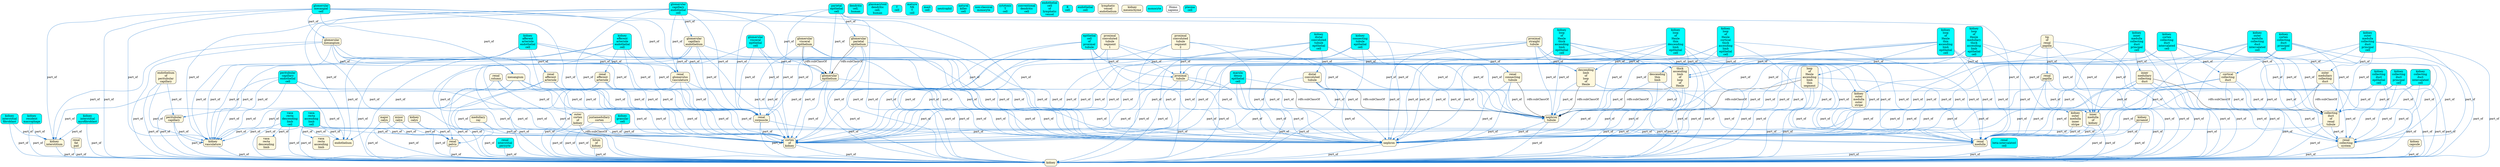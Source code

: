 digraph {
  http___purl_obolibrary_org_obo_CL_0002306 [label="epithelial\ncell\nof\nproximal\ntubule",shape=box,font=helvetica,fillcolor=cyan,style="filled,rounded"]
  http___purl_obolibrary_org_obo_UBERON_0012441 [label="endothelium\nof\nperitubular\ncapillary",shape=box,font=helvetica,fillcolor=cornsilk,style="filled,rounded"]
  http___purl_obolibrary_org_obo_CL_0000648 [label="kidney\ngranular\ncell",shape=box,font=helvetica,fillcolor=cyan,style="filled,rounded"]
  http___purl_obolibrary_org_obo_UBERON_0014464 [label="renal\nfat\npad",shape=box,font=helvetica,fillcolor=cornsilk,style="filled,rounded"]
  http___purl_obolibrary_org_obo_CL_1000698 [label="kidney\nresident\nmacrophage",shape=box,font=helvetica,fillcolor=cyan,style="filled,rounded"]
  http___purl_obolibrary_org_obo_UBERON_0005750 [label="glomerular\nparietal\nepithelium",shape=box,font=helvetica,fillcolor=cornsilk,style="filled,rounded"]
  http___purl_obolibrary_org_obo_CL_1000850 [label="macula\ndensa\nepithelial\ncell",shape=box,font=helvetica,fillcolor=cyan,style="filled,rounded"]
  http___purl_obolibrary_org_obo_CL_1000454 [label="kidney\ncollecting\nduct\nepithelial\ncell",shape=box,font=helvetica,fillcolor=cyan,style="filled,rounded"]
  http___purl_obolibrary_org_obo_CL_1000452 [label="parietal\nepithelial\ncell",shape=box,font=helvetica,fillcolor=cyan,style="filled,rounded"]
  http___purl_obolibrary_org_obo_CL_0001056 [label="dendritic\ncell,\nhuman",shape=box,font=helvetica,fillcolor=cyan,style="filled,rounded"]
  http___purl_obolibrary_org_obo_CL_0001058 [label="plasmacytoid\ndendritic\ncell,\nhuman",shape=box,font=helvetica,fillcolor=cyan,style="filled,rounded"]
  http___purl_obolibrary_org_obo_CL_1000692 [label="kidney\ninterstitial\nfibroblast",shape=box,font=helvetica,fillcolor=cyan,style="filled,rounded"]
  http___purl_obolibrary_org_obo_CL_1000691 [label="kidney\ninterstitial\nmyofibroblast",shape=box,font=helvetica,fillcolor=cyan,style="filled,rounded"]
  http___purl_obolibrary_org_obo_CL_0000084 [label="T\ncell",shape=box,font=helvetica,fillcolor=cyan,style="filled,rounded"]
  http___purl_obolibrary_org_obo_CL_1000849 [label="kidney\ndistal\nconvoluted\ntubule\nepithelial\ncell",shape=box,font=helvetica,fillcolor=cyan,style="filled,rounded"]
  http___purl_obolibrary_org_obo_CL_0000814 [label="mature\nNK\nT\ncell",shape=box,font=helvetica,fillcolor=cyan,style="filled,rounded"]
  http___purl_obolibrary_org_obo_CL_0000097 [label="mast\ncell",shape=box,font=helvetica,fillcolor=cyan,style="filled,rounded"]
  http___purl_obolibrary_org_obo_CL_1001099 [label="kidney\nefferent\narteriole\nendothelial\ncell",shape=box,font=helvetica,fillcolor=cyan,style="filled,rounded"]
  http___purl_obolibrary_org_obo_CL_0000653 [label="glomerular\nvisceral\nepithelial\ncell",shape=box,font=helvetica,fillcolor=cyan,style="filled,rounded"]
  http___purl_obolibrary_org_obo_CL_1001131 [label="vasa\nrecta\nascending\nlimb\ncell",shape=box,font=helvetica,fillcolor=cyan,style="filled,rounded"]
  http___purl_obolibrary_org_obo_CL_0000775 [label=neutrophil,shape=box,font=helvetica,fillcolor=cyan,style="filled,rounded"]
  http___purl_obolibrary_org_obo_CL_1001096 [label="kidney\nafferent\narteriole\nendothelial\ncell",shape=box,font=helvetica,fillcolor=cyan,style="filled,rounded"]
  http___purl_obolibrary_org_obo_UBERON_0002113 [label=kidney,shape=box,font=helvetica,fillcolor=cornsilk,style="filled,rounded"]
  http___purl_obolibrary_org_obo_UBERON_0004134 [label="proximal\ntubule",shape=box,font=helvetica,fillcolor=cornsilk,style="filled,rounded"]
  http___purl_obolibrary_org_obo_UBERON_0009091 [label="vasa\nrecta\nascending\nlimb",shape=box,font=helvetica,fillcolor=cornsilk,style="filled,rounded"]
  http___purl_obolibrary_org_obo_UBERON_0004639 [label="renal\nafferent\narteriole",shape=box,font=helvetica,fillcolor=cornsilk,style="filled,rounded"]
  http___purl_obolibrary_org_obo_UBERON_0009095 [label="tip\nof\nrenal\npapilla",shape=box,font=helvetica,fillcolor=cornsilk,style="filled,rounded"]
  http___purl_obolibrary_org_obo_CL_0000623 [label="natural\nkiller\ncell",shape=box,font=helvetica,fillcolor=cyan,style="filled,rounded"]
  http___purl_obolibrary_org_obo_CL_1001285 [label="vasa\nrecta\ndescending\nlimb\ncell",shape=box,font=helvetica,fillcolor=cyan,style="filled,rounded"]
  http___purl_obolibrary_org_obo_UBERON_0005215 [label="kidney\ninterstitium",shape=box,font=helvetica,fillcolor=cornsilk,style="filled,rounded"]
  http___purl_obolibrary_org_obo_UBERON_0004640 [label="renal\nefferent\narteriole",shape=box,font=helvetica,fillcolor=cornsilk,style="filled,rounded"]
  http___purl_obolibrary_org_obo_UBERON_0006544 [label="kidney\nvasculature",shape=box,font=helvetica,fillcolor=cornsilk,style="filled,rounded"]
  http___purl_obolibrary_org_obo_UBERON_0002189 [label="outer\ncortex\nof\nkidney",shape=box,font=helvetica,fillcolor=cornsilk,style="filled,rounded"]
  http___purl_obolibrary_org_obo_UBERON_0004190 [label="renal\nglomerulus\nvasculature",shape=box,font=helvetica,fillcolor=cornsilk,style="filled,rounded"]
  http___purl_obolibrary_org_obo_CL_0000875 [label="non-classical\nmonocyte",shape=box,font=helvetica,fillcolor=cyan,style="filled,rounded"]
  http___purl_obolibrary_org_obo_CL_0000910 [label="cytotoxic\nT\ncell",shape=box,font=helvetica,fillcolor=cyan,style="filled,rounded"]
  http___purl_obolibrary_org_obo_CL_1001318 [label="renal\ninterstitial\npericyte",shape=box,font=helvetica,fillcolor=cyan,style="filled,rounded"]
  http___purl_obolibrary_org_obo_CL_1000742 [label="glomerular\nmesangial\ncell",shape=box,font=helvetica,fillcolor=cyan,style="filled,rounded"]
  http___purl_obolibrary_org_obo_UBERON_0004196 [label="proximal\nconvoluted\ntubule\nsegment\n1",shape=box,font=helvetica,fillcolor=cornsilk,style="filled,rounded"]
  http___purl_obolibrary_org_obo_CL_1001432 [label="kidney\ncollecting\nduct\nintercalated\ncell",shape=box,font=helvetica,fillcolor=cyan,style="filled,rounded"]
  http___purl_obolibrary_org_obo_CL_0000990 [label="conventional\ndendritic\ncell",shape=box,font=helvetica,fillcolor=cyan,style="filled,rounded"]
  http___purl_obolibrary_org_obo_UBERON_0004197 [label="proximal\nconvoluted\ntubule\nsegment\n2",shape=box,font=helvetica,fillcolor=cornsilk,style="filled,rounded"]
  http___purl_obolibrary_org_obo_CL_1001431 [label="kidney\ncollecting\nduct\nprincipal\ncell",shape=box,font=helvetica,fillcolor=cyan,style="filled,rounded"]
  http___purl_obolibrary_org_obo_CL_1001033 [label="peritubular\ncapillary\nendothelial\ncell",shape=box,font=helvetica,fillcolor=cyan,style="filled,rounded"]
  http___purl_obolibrary_org_obo_UBERON_0008716 [label="hilum\nof\nkidney",shape=box,font=helvetica,fillcolor=cornsilk,style="filled,rounded"]
  http___purl_obolibrary_org_obo_UBERON_0004193 [label="loop\nof\nHenle\nascending\nlimb\nthin\nsegment",shape=box,font=helvetica,fillcolor=cornsilk,style="filled,rounded"]
  http___purl_obolibrary_org_obo_CL_0002138 [label="endothelial\ncell\nof\nlymphatic\nvessel",shape=box,font=helvetica,fillcolor=cyan,style="filled,rounded"]
  http___purl_obolibrary_org_obo_CL_0000236 [label="B\ncell",shape=box,font=helvetica,fillcolor=cyan,style="filled,rounded"]
  http___purl_obolibrary_org_obo_CL_0000115 [label="endothelial\ncell",shape=box,font=helvetica,fillcolor=cyan,style="filled,rounded"]
  http___purl_obolibrary_org_obo_UBERON_0009883 [label="medullary\nray",shape=box,font=helvetica,fillcolor=cornsilk,style="filled,rounded"]
  http___purl_obolibrary_org_obo_UBERON_0001228 [label="renal\npapilla",shape=box,font=helvetica,fillcolor=cornsilk,style="filled,rounded"]
  http___purl_obolibrary_org_obo_UBERON_0001227 [label="minor\ncalyx",shape=box,font=helvetica,fillcolor=cornsilk,style="filled,rounded"]
  http___purl_obolibrary_org_obo_UBERON_0001986 [label=endothelium,shape=box,font=helvetica,fillcolor=cornsilk,style="filled,rounded"]
  http___purl_obolibrary_org_obo_UBERON_0002319 [label=mesangium,shape=box,font=helvetica,fillcolor=cornsilk,style="filled,rounded"]
  http___purl_obolibrary_org_obo_UBERON_0001229 [label="renal\ncorpuscle",shape=box,font=helvetica,fillcolor=cornsilk,style="filled,rounded"]
  http___purl_obolibrary_org_obo_CL_1001109 [label="kidney\nloop\nof\nHenle\ncortical\nthick\nascending\nlimb\nepithelial\ncell",shape=box,font=helvetica,fillcolor=cyan,style="filled,rounded"]
  http___purl_obolibrary_org_obo_CL_1001108 [label="kidney\nloop\nof\nHenle\nmedullary\nthick\nascending\nlimb\nepithelial\ncell",shape=box,font=helvetica,fillcolor=cyan,style="filled,rounded"]
  http___purl_obolibrary_org_obo_CL_1001107 [label="kidney\nloop\nof\nHenle\nthin\nascending\nlimb\nepithelial\ncell",shape=box,font=helvetica,fillcolor=cyan,style="filled,rounded"]
  http___purl_obolibrary_org_obo_CL_1001106 [label="kidney\nloop\nof\nHenle\nthick\nascending\nlimb\nepithelial\ncell",shape=box,font=helvetica,fillcolor=cyan,style="filled,rounded"]
  http___purl_obolibrary_org_obo_UBERON_0004100 [label="renal\ncollecting\nsystem",shape=box,font=helvetica,fillcolor=cornsilk,style="filled,rounded"]
  http___purl_obolibrary_org_obo_UBERON_0004188 [label="glomerular\nepithelium",shape=box,font=helvetica,fillcolor=cornsilk,style="filled,rounded"]
  http___purl_obolibrary_org_obo_UBERON_0002042 [label="lymphatic\nvessel\nendothelium",shape=box,font=helvetica,fillcolor=cornsilk,style="filled,rounded"]
  http___purl_obolibrary_org_obo_UBERON_0005272 [label="peritubular\ncapillary",shape=box,font=helvetica,fillcolor=cornsilk,style="filled,rounded"]
  http___purl_obolibrary_org_obo_UBERON_0005271 [label="juxtamedullary\ncortex",shape=box,font=helvetica,fillcolor=cornsilk,style="filled,rounded"]
  http___purl_obolibrary_org_obo_UBERON_0002320 [label="glomerular\nmesangium",shape=box,font=helvetica,fillcolor=cornsilk,style="filled,rounded"]
  http___purl_obolibrary_org_obo_UBERON_0001231 [label="nephron\ntubule",shape=box,font=helvetica,fillcolor=cornsilk,style="filled,rounded"]
  http___purl_obolibrary_org_obo_UBERON_0001232 [label="collecting\nduct\nof\nrenal\ntubule",shape=box,font=helvetica,fillcolor=cornsilk,style="filled,rounded"]
  http___purl_obolibrary_org_obo_UBERON_0003918 [label="kidney\nmesenchyme",shape=box,font=helvetica,fillcolor=cornsilk,style="filled,rounded"]
  http___purl_obolibrary_org_obo_CL_1000768 [label="kidney\nconnecting\ntubule\nepithelial\ncell",shape=box,font=helvetica,fillcolor=cyan,style="filled,rounded"]
  http___purl_obolibrary_org_obo_UBERON_0004294 [label="glomerular\ncapillary\nendothelium",shape=box,font=helvetica,fillcolor=cornsilk,style="filled,rounded"]
  http___purl_obolibrary_org_obo_CL_0000576 [label=monocyte,shape=box,font=helvetica,fillcolor=cyan,style="filled,rounded"]
  http___purl_obolibrary_org_obo_UBERON_0001224 [label="renal\npelvis",shape=box,font=helvetica,fillcolor=cornsilk,style="filled,rounded"]
  http___purl_obolibrary_org_obo_UBERON_0006517 [label="kidney\ncalyx",shape=box,font=helvetica,fillcolor=cornsilk,style="filled,rounded"]
  http___purl_obolibrary_org_obo_UBERON_0001226 [label="major\ncalyx",shape=box,font=helvetica,fillcolor=cornsilk,style="filled,rounded"]
  http___purl_obolibrary_org_obo_UBERON_0001225 [label="cortex\nof\nkidney",shape=box,font=helvetica,fillcolor=cornsilk,style="filled,rounded"]
  http___purl_obolibrary_org_obo_CL_1000718 [label="kidney\ninner\nmedulla\ncollecting\nduct\nprincipal\ncell",shape=box,font=helvetica,fillcolor=cyan,style="filled,rounded"]
  http___purl_obolibrary_org_obo_CL_1000717 [label="kidney\nouter\nmedulla\ncollecting\nduct\nintercalated\ncell",shape=box,font=helvetica,fillcolor=cyan,style="filled,rounded"]
  http___purl_obolibrary_org_obo_CL_1000716 [label="kidney\nouter\nmedulla\ncollecting\nduct\nprincipal\ncell",shape=box,font=helvetica,fillcolor=cyan,style="filled,rounded"]
  http___purl_obolibrary_org_obo_CL_1000715 [label="kidney\ncortex\ncollecting\nduct\nintercalated\ncell",shape=box,font=helvetica,fillcolor=cyan,style="filled,rounded"]
  http___purl_obolibrary_org_obo_CL_1000714 [label="kidney\ncortex\ncollecting\nduct\nprincipal\ncell",shape=box,font=helvetica,fillcolor=cyan,style="filled,rounded"]
  http___purl_obolibrary_org_obo_NCBITaxon_9606 [label="Homo\nsapiens",shape=box,font=helvetica,fillcolor=white,style="filled,rounded"]
  http___purl_obolibrary_org_obo_CL_1001005 [label="glomerular\ncapillary\nendothelial\ncell",shape=box,font=helvetica,fillcolor=cyan,style="filled,rounded"]
  http___purl_obolibrary_org_obo_UBERON_0001292 [label="distal\nconvoluted\ntubule",shape=box,font=helvetica,fillcolor=cornsilk,style="filled,rounded"]
  http___purl_obolibrary_org_obo_CL_0002201 [label="renal\nbeta-intercalated\ncell",shape=box,font=helvetica,fillcolor=cyan,style="filled,rounded"]
  http___purl_obolibrary_org_obo_UBERON_0001294 [label="inner\nmedulla\nof\nkidney",shape=box,font=helvetica,fillcolor=cornsilk,style="filled,rounded"]
  http___purl_obolibrary_org_obo_UBERON_0005097 [label="renal\nconnecting\ntubule",shape=box,font=helvetica,fillcolor=cornsilk,style="filled,rounded"]
  http___purl_obolibrary_org_obo_UBERON_0005096 [label="descending\nthin\nlimb",shape=box,font=helvetica,fillcolor=cornsilk,style="filled,rounded"]
  http___purl_obolibrary_org_obo_UBERON_0001291 [label="thick\nascending\nlimb\nof\nloop\nof\nHenle",shape=box,font=helvetica,fillcolor=cornsilk,style="filled,rounded"]
  http___purl_obolibrary_org_obo_UBERON_0001290 [label="proximal\nstraight\ntubule",shape=box,font=helvetica,fillcolor=cornsilk,style="filled,rounded"]
  http___purl_obolibrary_org_obo_CL_0000786 [label="plasma\ncell",shape=box,font=helvetica,fillcolor=cyan,style="filled,rounded"]
  http___purl_obolibrary_org_obo_UBERON_0004204 [label="outer\nmedullary\ncollecting\nduct",shape=box,font=helvetica,fillcolor=cornsilk,style="filled,rounded"]
  http___purl_obolibrary_org_obo_UBERON_0004205 [label="inner\nmedullary\ncollecting\nduct",shape=box,font=helvetica,fillcolor=cornsilk,style="filled,rounded"]
  http___purl_obolibrary_org_obo_UBERON_0004202 [label="kidney\nouter\nmedulla\nouter\nstripe",shape=box,font=helvetica,fillcolor=cornsilk,style="filled,rounded"]
  http___purl_obolibrary_org_obo_UBERON_0000362 [label="renal\nmedulla",shape=box,font=helvetica,fillcolor=cornsilk,style="filled,rounded"]
  http___purl_obolibrary_org_obo_UBERON_0004203 [label="cortical\ncollecting\nduct",shape=box,font=helvetica,fillcolor=cornsilk,style="filled,rounded"]
  http___purl_obolibrary_org_obo_UBERON_0004200 [label="kidney\npyramid",shape=box,font=helvetica,fillcolor=cornsilk,style="filled,rounded"]
  http___purl_obolibrary_org_obo_UBERON_0004201 [label="kidney\nouter\nmedulla\ninner\nstripe",shape=box,font=helvetica,fillcolor=cornsilk,style="filled,rounded"]
  http___purl_obolibrary_org_obo_UBERON_0001284 [label="renal\ncolumn",shape=box,font=helvetica,fillcolor=cornsilk,style="filled,rounded"]
  http___purl_obolibrary_org_obo_CL_1001111 [label="kidney\nloop\nof\nHenle\nthin\ndescending\nlimb\nepithelial\ncell",shape=box,font=helvetica,fillcolor=cyan,style="filled,rounded"]
  http___purl_obolibrary_org_obo_UBERON_0001289 [label="descending\nlimb\nof\nloop\nof\nHenle",shape=box,font=helvetica,fillcolor=cornsilk,style="filled,rounded"]
  http___purl_obolibrary_org_obo_UBERON_0002015 [label="kidney\ncapsule",shape=box,font=helvetica,fillcolor=cornsilk,style="filled,rounded"]
  http___purl_obolibrary_org_obo_UBERON_0001285 [label=nephron,shape=box,font=helvetica,fillcolor=cornsilk,style="filled,rounded"]
  http___purl_obolibrary_org_obo_UBERON_0009202 [label="vasa\nrecta\ndescending\nlimb",shape=box,font=helvetica,fillcolor=cornsilk,style="filled,rounded"]
  http___purl_obolibrary_org_obo_UBERON_0006852 [label="glomerular\nvisceral\nepithelium",shape=box,font=helvetica,fillcolor=cornsilk,style="filled,rounded"]
  http___purl_obolibrary_org_obo_UBERON_0001291 -> http___purl_obolibrary_org_obo_UBERON_0002113 [label=part_of,color=dodgerblue3]
  http___purl_obolibrary_org_obo_CL_1001096 -> http___purl_obolibrary_org_obo_UBERON_0001285 [label=part_of,color=dodgerblue3]
  http___purl_obolibrary_org_obo_UBERON_0004294 -> http___purl_obolibrary_org_obo_UBERON_0002113 [label=part_of,color=dodgerblue3]
  http___purl_obolibrary_org_obo_UBERON_0004196 -> http___purl_obolibrary_org_obo_UBERON_0002113 [label=part_of,color=dodgerblue3]
  http___purl_obolibrary_org_obo_CL_1001106 -> http___purl_obolibrary_org_obo_UBERON_0001285 [label=part_of,color=dodgerblue3]
  http___purl_obolibrary_org_obo_UBERON_0004204 -> http___purl_obolibrary_org_obo_UBERON_0001285 [label=part_of,color=dodgerblue3]
  http___purl_obolibrary_org_obo_UBERON_0004193 -> http___purl_obolibrary_org_obo_UBERON_0001294 [label=part_of,color=dodgerblue3]
  http___purl_obolibrary_org_obo_CL_1000452 -> http___purl_obolibrary_org_obo_UBERON_0001225 [label=part_of,color=dodgerblue3]
  http___purl_obolibrary_org_obo_CL_1001108 -> http___purl_obolibrary_org_obo_UBERON_0002113 [label=part_of,color=dodgerblue3]
  http___purl_obolibrary_org_obo_UBERON_0006852 -> http___purl_obolibrary_org_obo_UBERON_0004188 [label="rdfs:subClassOf"]
  http___purl_obolibrary_org_obo_CL_1000715 -> http___purl_obolibrary_org_obo_UBERON_0001225 [label=part_of,color=dodgerblue3]
  http___purl_obolibrary_org_obo_UBERON_0004203 -> http___purl_obolibrary_org_obo_UBERON_0004100 [label=part_of,color=dodgerblue3]
  http___purl_obolibrary_org_obo_CL_1001285 -> http___purl_obolibrary_org_obo_UBERON_0001225 [label=part_of,color=dodgerblue3]
  http___purl_obolibrary_org_obo_CL_1000768 -> http___purl_obolibrary_org_obo_UBERON_0002113 [label=part_of,color=dodgerblue3]
  http___purl_obolibrary_org_obo_UBERON_0005096 -> http___purl_obolibrary_org_obo_UBERON_0002113 [label=part_of,color=dodgerblue3]
  http___purl_obolibrary_org_obo_CL_1001108 -> http___purl_obolibrary_org_obo_UBERON_0004202 [label=part_of,color=dodgerblue3]
  http___purl_obolibrary_org_obo_UBERON_0001225 -> http___purl_obolibrary_org_obo_UBERON_0002113 [label=part_of,color=dodgerblue3]
  http___purl_obolibrary_org_obo_UBERON_0004640 -> http___purl_obolibrary_org_obo_UBERON_0001285 [label=part_of,color=dodgerblue3]
  http___purl_obolibrary_org_obo_UBERON_0001229 -> http___purl_obolibrary_org_obo_UBERON_0001225 [label=part_of,color=dodgerblue3]
  http___purl_obolibrary_org_obo_CL_1001109 -> http___purl_obolibrary_org_obo_UBERON_0000362 [label=part_of,color=dodgerblue3]
  http___purl_obolibrary_org_obo_UBERON_0001290 -> http___purl_obolibrary_org_obo_UBERON_0001231 [label=part_of,color=dodgerblue3]
  http___purl_obolibrary_org_obo_CL_1001108 -> http___purl_obolibrary_org_obo_UBERON_0004201 [label=part_of,color=dodgerblue3]
  http___purl_obolibrary_org_obo_CL_1001099 -> http___purl_obolibrary_org_obo_UBERON_0000362 [label=part_of,color=dodgerblue3]
  http___purl_obolibrary_org_obo_UBERON_0004196 -> http___purl_obolibrary_org_obo_UBERON_0001225 [label=part_of,color=dodgerblue3]
  http___purl_obolibrary_org_obo_UBERON_0004190 -> http___purl_obolibrary_org_obo_UBERON_0001285 [label=part_of,color=dodgerblue3]
  http___purl_obolibrary_org_obo_UBERON_0012441 -> http___purl_obolibrary_org_obo_UBERON_0006544 [label=part_of,color=dodgerblue3]
  http___purl_obolibrary_org_obo_UBERON_0004639 -> http___purl_obolibrary_org_obo_UBERON_0006544 [label=part_of,color=dodgerblue3]
  http___purl_obolibrary_org_obo_CL_1000715 -> http___purl_obolibrary_org_obo_UBERON_0002113 [label=part_of,color=dodgerblue3]
  http___purl_obolibrary_org_obo_CL_1001108 -> http___purl_obolibrary_org_obo_UBERON_0001225 [label=part_of,color=dodgerblue3]
  http___purl_obolibrary_org_obo_UBERON_0002319 -> http___purl_obolibrary_org_obo_UBERON_0001285 [label=part_of,color=dodgerblue3]
  http___purl_obolibrary_org_obo_UBERON_0002189 -> http___purl_obolibrary_org_obo_UBERON_0001225 [label="rdfs:subClassOf"]
  http___purl_obolibrary_org_obo_UBERON_0004193 -> http___purl_obolibrary_org_obo_UBERON_0000362 [label=part_of,color=dodgerblue3]
  http___purl_obolibrary_org_obo_CL_1000692 -> http___purl_obolibrary_org_obo_UBERON_0002113 [label=part_of,color=dodgerblue3]
  http___purl_obolibrary_org_obo_CL_0000653 -> http___purl_obolibrary_org_obo_UBERON_0004188 [label=part_of,color=dodgerblue3]
  http___purl_obolibrary_org_obo_CL_1001131 -> http___purl_obolibrary_org_obo_UBERON_0009091 [label=part_of,color=dodgerblue3]
  http___purl_obolibrary_org_obo_CL_1000716 -> http___purl_obolibrary_org_obo_UBERON_0000362 [label=part_of,color=dodgerblue3]
  http___purl_obolibrary_org_obo_UBERON_0004294 -> http___purl_obolibrary_org_obo_UBERON_0001225 [label=part_of,color=dodgerblue3]
  http___purl_obolibrary_org_obo_CL_1001107 -> http___purl_obolibrary_org_obo_UBERON_0001231 [label=part_of,color=dodgerblue3]
  http___purl_obolibrary_org_obo_CL_1000714 -> http___purl_obolibrary_org_obo_UBERON_0001232 [label=part_of,color=dodgerblue3]
  http___purl_obolibrary_org_obo_UBERON_0001229 -> http___purl_obolibrary_org_obo_UBERON_0002113 [label=part_of,color=dodgerblue3]
  http___purl_obolibrary_org_obo_UBERON_0006544 -> http___purl_obolibrary_org_obo_UBERON_0002113 [label=part_of,color=dodgerblue3]
  http___purl_obolibrary_org_obo_UBERON_0006852 -> http___purl_obolibrary_org_obo_UBERON_0002113 [label=part_of,color=dodgerblue3]
  http___purl_obolibrary_org_obo_CL_1000452 -> http___purl_obolibrary_org_obo_UBERON_0001229 [label=part_of,color=dodgerblue3]
  http___purl_obolibrary_org_obo_UBERON_0004202 -> http___purl_obolibrary_org_obo_UBERON_0002113 [label=part_of,color=dodgerblue3]
  http___purl_obolibrary_org_obo_CL_1001431 -> http___purl_obolibrary_org_obo_UBERON_0001285 [label=part_of,color=dodgerblue3]
  http___purl_obolibrary_org_obo_UBERON_0005272 -> http___purl_obolibrary_org_obo_UBERON_0006544 [label=part_of,color=dodgerblue3]
  http___purl_obolibrary_org_obo_UBERON_0004294 -> http___purl_obolibrary_org_obo_UBERON_0001229 [label=part_of,color=dodgerblue3]
  http___purl_obolibrary_org_obo_CL_1000717 -> http___purl_obolibrary_org_obo_UBERON_0001285 [label=part_of,color=dodgerblue3]
  http___purl_obolibrary_org_obo_CL_1000454 -> http___purl_obolibrary_org_obo_UBERON_0001285 [label=part_of,color=dodgerblue3]
  http___purl_obolibrary_org_obo_UBERON_0001284 -> http___purl_obolibrary_org_obo_UBERON_0002189 [label=part_of,color=dodgerblue3]
  http___purl_obolibrary_org_obo_CL_1001111 -> http___purl_obolibrary_org_obo_UBERON_0001289 [label=part_of,color=dodgerblue3]
  http___purl_obolibrary_org_obo_UBERON_0004639 -> http___purl_obolibrary_org_obo_UBERON_0001285 [label=part_of,color=dodgerblue3]
  http___purl_obolibrary_org_obo_CL_1000452 -> http___purl_obolibrary_org_obo_UBERON_0005750 [label=part_of,color=dodgerblue3]
  http___purl_obolibrary_org_obo_UBERON_0004193 -> http___purl_obolibrary_org_obo_UBERON_0001231 [label="rdfs:subClassOf"]
  http___purl_obolibrary_org_obo_CL_1000715 -> http___purl_obolibrary_org_obo_UBERON_0004203 [label=part_of,color=dodgerblue3]
  http___purl_obolibrary_org_obo_UBERON_0002320 -> http___purl_obolibrary_org_obo_UBERON_0001229 [label=part_of,color=dodgerblue3]
  http___purl_obolibrary_org_obo_CL_1001111 -> http___purl_obolibrary_org_obo_UBERON_0001285 [label=part_of,color=dodgerblue3]
  http___purl_obolibrary_org_obo_CL_1001432 -> http___purl_obolibrary_org_obo_UBERON_0001232 [label=part_of,color=dodgerblue3]
  http___purl_obolibrary_org_obo_UBERON_0004134 -> http___purl_obolibrary_org_obo_UBERON_0002113 [label=part_of,color=dodgerblue3]
  http___purl_obolibrary_org_obo_CL_1000718 -> http___purl_obolibrary_org_obo_UBERON_0001232 [label=part_of,color=dodgerblue3]
  http___purl_obolibrary_org_obo_UBERON_0005271 -> http___purl_obolibrary_org_obo_UBERON_0002113 [label=part_of,color=dodgerblue3]
  http___purl_obolibrary_org_obo_CL_1000452 -> http___purl_obolibrary_org_obo_UBERON_0002113 [label=part_of,color=dodgerblue3]
  http___purl_obolibrary_org_obo_CL_1000742 -> http___purl_obolibrary_org_obo_UBERON_0002320 [label=part_of,color=dodgerblue3]
  http___purl_obolibrary_org_obo_UBERON_0001232 -> http___purl_obolibrary_org_obo_UBERON_0001285 [label=part_of,color=dodgerblue3]
  http___purl_obolibrary_org_obo_CL_1001033 -> http___purl_obolibrary_org_obo_UBERON_0002113 [label=part_of,color=dodgerblue3]
  http___purl_obolibrary_org_obo_CL_1001131 -> http___purl_obolibrary_org_obo_UBERON_0002113 [label=part_of,color=dodgerblue3]
  http___purl_obolibrary_org_obo_UBERON_0005750 -> http___purl_obolibrary_org_obo_UBERON_0001285 [label=part_of,color=dodgerblue3]
  http___purl_obolibrary_org_obo_UBERON_0004134 -> http___purl_obolibrary_org_obo_UBERON_0001225 [label=part_of,color=dodgerblue3]
  http___purl_obolibrary_org_obo_CL_1001096 -> http___purl_obolibrary_org_obo_UBERON_0006544 [label=part_of,color=dodgerblue3]
  http___purl_obolibrary_org_obo_CL_1001106 -> http___purl_obolibrary_org_obo_UBERON_0001291 [label=part_of,color=dodgerblue3]
  http___purl_obolibrary_org_obo_UBERON_0001289 -> http___purl_obolibrary_org_obo_UBERON_0001285 [label=part_of,color=dodgerblue3]
  http___purl_obolibrary_org_obo_CL_1000742 -> http___purl_obolibrary_org_obo_UBERON_0004190 [label=part_of,color=dodgerblue3]
  http___purl_obolibrary_org_obo_CL_1000849 -> http___purl_obolibrary_org_obo_UBERON_0001292 [label=part_of,color=dodgerblue3]
  http___purl_obolibrary_org_obo_CL_1000716 -> http___purl_obolibrary_org_obo_UBERON_0004100 [label=part_of,color=dodgerblue3]
  http___purl_obolibrary_org_obo_CL_0000653 -> http___purl_obolibrary_org_obo_UBERON_0001285 [label=part_of,color=dodgerblue3]
  http___purl_obolibrary_org_obo_CL_1001033 -> http___purl_obolibrary_org_obo_UBERON_0001225 [label=part_of,color=dodgerblue3]
  http___purl_obolibrary_org_obo_CL_1001431 -> http___purl_obolibrary_org_obo_UBERON_0004100 [label=part_of,color=dodgerblue3]
  http___purl_obolibrary_org_obo_UBERON_0002015 -> http___purl_obolibrary_org_obo_UBERON_0002113 [label=part_of,color=dodgerblue3]
  http___purl_obolibrary_org_obo_UBERON_0004193 -> http___purl_obolibrary_org_obo_UBERON_0001285 [label=part_of,color=dodgerblue3]
  http___purl_obolibrary_org_obo_UBERON_0001226 -> http___purl_obolibrary_org_obo_UBERON_0002113 [label=part_of,color=dodgerblue3]
  http___purl_obolibrary_org_obo_CL_1001108 -> http___purl_obolibrary_org_obo_UBERON_0001231 [label=part_of,color=dodgerblue3]
  http___purl_obolibrary_org_obo_CL_1001005 -> http___purl_obolibrary_org_obo_UBERON_0001986 [label=part_of,color=dodgerblue3]
  http___purl_obolibrary_org_obo_CL_1000742 -> http___purl_obolibrary_org_obo_UBERON_0005215 [label=part_of,color=dodgerblue3]
  http___purl_obolibrary_org_obo_UBERON_0001290 -> http___purl_obolibrary_org_obo_UBERON_0001289 [label=part_of,color=dodgerblue3]
  http___purl_obolibrary_org_obo_CL_1001033 -> http___purl_obolibrary_org_obo_UBERON_0005272 [label=part_of,color=dodgerblue3]
  http___purl_obolibrary_org_obo_UBERON_0001291 -> http___purl_obolibrary_org_obo_UBERON_0001231 [label=part_of,color=dodgerblue3]
  http___purl_obolibrary_org_obo_CL_1000714 -> http___purl_obolibrary_org_obo_UBERON_0001225 [label=part_of,color=dodgerblue3]
  http___purl_obolibrary_org_obo_UBERON_0002320 -> http___purl_obolibrary_org_obo_UBERON_0001285 [label=part_of,color=dodgerblue3]
  http___purl_obolibrary_org_obo_UBERON_0004205 -> http___purl_obolibrary_org_obo_UBERON_0002113 [label=part_of,color=dodgerblue3]
  http___purl_obolibrary_org_obo_UBERON_0002319 -> http___purl_obolibrary_org_obo_UBERON_0005215 [label=part_of,color=dodgerblue3]
  http___purl_obolibrary_org_obo_CL_1001318 -> http___purl_obolibrary_org_obo_UBERON_0002113 [label=part_of,color=dodgerblue3]
  http___purl_obolibrary_org_obo_CL_1001099 -> http___purl_obolibrary_org_obo_UBERON_0004640 [label=part_of,color=dodgerblue3]
  http___purl_obolibrary_org_obo_CL_1001099 -> http___purl_obolibrary_org_obo_UBERON_0002113 [label=part_of,color=dodgerblue3]
  http___purl_obolibrary_org_obo_CL_1001107 -> http___purl_obolibrary_org_obo_UBERON_0001285 [label=part_of,color=dodgerblue3]
  http___purl_obolibrary_org_obo_UBERON_0004203 -> http___purl_obolibrary_org_obo_UBERON_0001285 [label=part_of,color=dodgerblue3]
  http___purl_obolibrary_org_obo_CL_1000850 -> http___purl_obolibrary_org_obo_UBERON_0001285 [label=part_of,color=dodgerblue3]
  http___purl_obolibrary_org_obo_CL_1001131 -> http___purl_obolibrary_org_obo_UBERON_0001225 [label=part_of,color=dodgerblue3]
  http___purl_obolibrary_org_obo_UBERON_0001292 -> http___purl_obolibrary_org_obo_UBERON_0001225 [label=part_of,color=dodgerblue3]
  http___purl_obolibrary_org_obo_CL_1001109 -> http___purl_obolibrary_org_obo_UBERON_0002113 [label=part_of,color=dodgerblue3]
  http___purl_obolibrary_org_obo_UBERON_0001232 -> http___purl_obolibrary_org_obo_UBERON_0004100 [label=part_of,color=dodgerblue3]
  http___purl_obolibrary_org_obo_CL_1001096 -> http___purl_obolibrary_org_obo_UBERON_0000362 [label=part_of,color=dodgerblue3]
  http___purl_obolibrary_org_obo_CL_1000717 -> http___purl_obolibrary_org_obo_UBERON_0001232 [label=part_of,color=dodgerblue3]
  http___purl_obolibrary_org_obo_CL_1001005 -> http___purl_obolibrary_org_obo_UBERON_0001285 [label=part_of,color=dodgerblue3]
  http___purl_obolibrary_org_obo_UBERON_0001290 -> http___purl_obolibrary_org_obo_UBERON_0004134 [label=part_of,color=dodgerblue3]
  http___purl_obolibrary_org_obo_UBERON_0001292 -> http___purl_obolibrary_org_obo_UBERON_0001231 [label="rdfs:subClassOf"]
  http___purl_obolibrary_org_obo_CL_1000714 -> http___purl_obolibrary_org_obo_UBERON_0002113 [label=part_of,color=dodgerblue3]
  http___purl_obolibrary_org_obo_CL_1000714 -> http___purl_obolibrary_org_obo_UBERON_0004203 [label=part_of,color=dodgerblue3]
  http___purl_obolibrary_org_obo_CL_1001099 -> http___purl_obolibrary_org_obo_UBERON_0001225 [label=part_of,color=dodgerblue3]
  http___purl_obolibrary_org_obo_UBERON_0004294 -> http___purl_obolibrary_org_obo_UBERON_0004190 [label=part_of,color=dodgerblue3]
  http___purl_obolibrary_org_obo_UBERON_0005097 -> http___purl_obolibrary_org_obo_UBERON_0001285 [label=part_of,color=dodgerblue3]
  http___purl_obolibrary_org_obo_CL_1000742 -> http___purl_obolibrary_org_obo_UBERON_0006544 [label=part_of,color=dodgerblue3]
  http___purl_obolibrary_org_obo_UBERON_0004201 -> http___purl_obolibrary_org_obo_UBERON_0002113 [label=part_of,color=dodgerblue3]
  http___purl_obolibrary_org_obo_CL_1000691 -> http___purl_obolibrary_org_obo_UBERON_0002113 [label=part_of,color=dodgerblue3]
  http___purl_obolibrary_org_obo_CL_1001432 -> http___purl_obolibrary_org_obo_UBERON_0001285 [label=part_of,color=dodgerblue3]
  http___purl_obolibrary_org_obo_UBERON_0005097 -> http___purl_obolibrary_org_obo_UBERON_0001231 [label="rdfs:subClassOf"]
  http___purl_obolibrary_org_obo_UBERON_0001292 -> http___purl_obolibrary_org_obo_UBERON_0002113 [label=part_of,color=dodgerblue3]
  http___purl_obolibrary_org_obo_CL_1001109 -> http___purl_obolibrary_org_obo_UBERON_0001225 [label=part_of,color=dodgerblue3]
  http___purl_obolibrary_org_obo_UBERON_0004202 -> http___purl_obolibrary_org_obo_UBERON_0000362 [label=part_of,color=dodgerblue3]
  http___purl_obolibrary_org_obo_CL_1001099 -> http___purl_obolibrary_org_obo_UBERON_0001229 [label=part_of,color=dodgerblue3]
  http___purl_obolibrary_org_obo_CL_1001106 -> http___purl_obolibrary_org_obo_UBERON_0000362 [label=part_of,color=dodgerblue3]
  http___purl_obolibrary_org_obo_CL_1001285 -> http___purl_obolibrary_org_obo_UBERON_0009202 [label=part_of,color=dodgerblue3]
  http___purl_obolibrary_org_obo_UBERON_0001290 -> http___purl_obolibrary_org_obo_UBERON_0001285 [label=part_of,color=dodgerblue3]
  http___purl_obolibrary_org_obo_CL_1000718 -> http___purl_obolibrary_org_obo_UBERON_0004205 [label=part_of,color=dodgerblue3]
  http___purl_obolibrary_org_obo_UBERON_0004201 -> http___purl_obolibrary_org_obo_UBERON_0000362 [label=part_of,color=dodgerblue3]
  http___purl_obolibrary_org_obo_UBERON_0004640 -> http___purl_obolibrary_org_obo_UBERON_0001225 [label=part_of,color=dodgerblue3]
  http___purl_obolibrary_org_obo_UBERON_0001231 -> http___purl_obolibrary_org_obo_UBERON_0002113 [label=part_of,color=dodgerblue3]
  http___purl_obolibrary_org_obo_CL_1000716 -> http___purl_obolibrary_org_obo_UBERON_0001285 [label=part_of,color=dodgerblue3]
  http___purl_obolibrary_org_obo_CL_0002306 -> http___purl_obolibrary_org_obo_UBERON_0004134 [label=part_of,color=dodgerblue3]
  http___purl_obolibrary_org_obo_UBERON_0004204 -> http___purl_obolibrary_org_obo_UBERON_0001232 [label="rdfs:subClassOf"]
  http___purl_obolibrary_org_obo_CL_1000715 -> http___purl_obolibrary_org_obo_UBERON_0004100 [label=part_of,color=dodgerblue3]
  http___purl_obolibrary_org_obo_CL_1000849 -> http___purl_obolibrary_org_obo_UBERON_0001285 [label=part_of,color=dodgerblue3]
  http___purl_obolibrary_org_obo_UBERON_0006852 -> http___purl_obolibrary_org_obo_UBERON_0001225 [label=part_of,color=dodgerblue3]
  http___purl_obolibrary_org_obo_CL_1001096 -> http___purl_obolibrary_org_obo_UBERON_0004639 [label=part_of,color=dodgerblue3]
  http___purl_obolibrary_org_obo_UBERON_0004190 -> http___purl_obolibrary_org_obo_UBERON_0001225 [label=part_of,color=dodgerblue3]
  http___purl_obolibrary_org_obo_CL_1001285 -> http___purl_obolibrary_org_obo_UBERON_0001986 [label=part_of,color=dodgerblue3]
  http___purl_obolibrary_org_obo_UBERON_0004640 -> http___purl_obolibrary_org_obo_UBERON_0001229 [label=part_of,color=dodgerblue3]
  http___purl_obolibrary_org_obo_CL_1000718 -> http___purl_obolibrary_org_obo_UBERON_0002113 [label=part_of,color=dodgerblue3]
  http___purl_obolibrary_org_obo_UBERON_0005272 -> http___purl_obolibrary_org_obo_UBERON_0002113 [label=part_of,color=dodgerblue3]
  http___purl_obolibrary_org_obo_CL_1000742 -> http___purl_obolibrary_org_obo_UBERON_0002319 [label=part_of,color=dodgerblue3]
  http___purl_obolibrary_org_obo_UBERON_0001228 -> http___purl_obolibrary_org_obo_UBERON_0001294 [label=part_of,color=dodgerblue3]
  http___purl_obolibrary_org_obo_UBERON_0004197 -> http___purl_obolibrary_org_obo_UBERON_0004134 [label=part_of,color=dodgerblue3]
  http___purl_obolibrary_org_obo_UBERON_0004188 -> http___purl_obolibrary_org_obo_UBERON_0001285 [label=part_of,color=dodgerblue3]
  http___purl_obolibrary_org_obo_CL_1000692 -> http___purl_obolibrary_org_obo_UBERON_0005215 [label=part_of,color=dodgerblue3]
  http___purl_obolibrary_org_obo_UBERON_0006852 -> http___purl_obolibrary_org_obo_UBERON_0001229 [label=part_of,color=dodgerblue3]
  http___purl_obolibrary_org_obo_UBERON_0001226 -> http___purl_obolibrary_org_obo_UBERON_0001224 [label=part_of,color=dodgerblue3]
  http___purl_obolibrary_org_obo_UBERON_0004190 -> http___purl_obolibrary_org_obo_UBERON_0001229 [label=part_of,color=dodgerblue3]
  http___purl_obolibrary_org_obo_CL_0002306 -> http___purl_obolibrary_org_obo_UBERON_0001285 [label=part_of,color=dodgerblue3]
  http___purl_obolibrary_org_obo_UBERON_0004197 -> http___purl_obolibrary_org_obo_UBERON_0001285 [label=part_of,color=dodgerblue3]
  http___purl_obolibrary_org_obo_CL_1001005 -> http___purl_obolibrary_org_obo_UBERON_0004188 [label=part_of,color=dodgerblue3]
  http___purl_obolibrary_org_obo_CL_1001111 -> http___purl_obolibrary_org_obo_UBERON_0000362 [label=part_of,color=dodgerblue3]
  http___purl_obolibrary_org_obo_CL_1000454 -> http___purl_obolibrary_org_obo_UBERON_0001232 [label=part_of,color=dodgerblue3]
  http___purl_obolibrary_org_obo_CL_1001107 -> http___purl_obolibrary_org_obo_UBERON_0001294 [label=part_of,color=dodgerblue3]
  http___purl_obolibrary_org_obo_UBERON_0012441 -> http___purl_obolibrary_org_obo_UBERON_0005272 [label=part_of,color=dodgerblue3]
  http___purl_obolibrary_org_obo_CL_1000850 -> http___purl_obolibrary_org_obo_UBERON_0001231 [label=part_of,color=dodgerblue3]
  http___purl_obolibrary_org_obo_UBERON_0004294 -> http___purl_obolibrary_org_obo_UBERON_0006544 [label=part_of,color=dodgerblue3]
  http___purl_obolibrary_org_obo_UBERON_0005215 -> http___purl_obolibrary_org_obo_UBERON_0002113 [label=part_of,color=dodgerblue3]
  http___purl_obolibrary_org_obo_UBERON_0004197 -> http___purl_obolibrary_org_obo_UBERON_0001231 [label=part_of,color=dodgerblue3]
  http___purl_obolibrary_org_obo_UBERON_0001227 -> http___purl_obolibrary_org_obo_UBERON_0002113 [label=part_of,color=dodgerblue3]
  http___purl_obolibrary_org_obo_CL_1001109 -> http___purl_obolibrary_org_obo_UBERON_0001231 [label=part_of,color=dodgerblue3]
  http___purl_obolibrary_org_obo_UBERON_0009883 -> http___purl_obolibrary_org_obo_UBERON_0001225 [label=part_of,color=dodgerblue3]
  http___purl_obolibrary_org_obo_UBERON_0001292 -> http___purl_obolibrary_org_obo_UBERON_0001231 [label=part_of,color=dodgerblue3]
  http___purl_obolibrary_org_obo_UBERON_0004639 -> http___purl_obolibrary_org_obo_UBERON_0001229 [label=part_of,color=dodgerblue3]
  http___purl_obolibrary_org_obo_CL_0000653 -> http___purl_obolibrary_org_obo_UBERON_0001225 [label=part_of,color=dodgerblue3]
  http___purl_obolibrary_org_obo_UBERON_0009095 -> http___purl_obolibrary_org_obo_UBERON_0001224 [label=part_of,color=dodgerblue3]
  http___purl_obolibrary_org_obo_UBERON_0001228 -> http___purl_obolibrary_org_obo_UBERON_0000362 [label=part_of,color=dodgerblue3]
  http___purl_obolibrary_org_obo_CL_1000742 -> http___purl_obolibrary_org_obo_UBERON_0001285 [label=part_of,color=dodgerblue3]
  http___purl_obolibrary_org_obo_CL_1001005 -> http___purl_obolibrary_org_obo_UBERON_0006544 [label=part_of,color=dodgerblue3]
  http___purl_obolibrary_org_obo_CL_1001432 -> http___purl_obolibrary_org_obo_UBERON_0004100 [label=part_of,color=dodgerblue3]
  http___purl_obolibrary_org_obo_CL_1001108 -> http___purl_obolibrary_org_obo_UBERON_0001285 [label=part_of,color=dodgerblue3]
  http___purl_obolibrary_org_obo_UBERON_0002320 -> http___purl_obolibrary_org_obo_UBERON_0004190 [label=part_of,color=dodgerblue3]
  http___purl_obolibrary_org_obo_UBERON_0005097 -> http___purl_obolibrary_org_obo_UBERON_0001231 [label=part_of,color=dodgerblue3]
  http___purl_obolibrary_org_obo_UBERON_0001290 -> http___purl_obolibrary_org_obo_UBERON_0000362 [label=part_of,color=dodgerblue3]
  http___purl_obolibrary_org_obo_UBERON_0001227 -> http___purl_obolibrary_org_obo_UBERON_0001224 [label=part_of,color=dodgerblue3]
  http___purl_obolibrary_org_obo_UBERON_0014464 -> http___purl_obolibrary_org_obo_UBERON_0002113 [label=part_of,color=dodgerblue3]
  http___purl_obolibrary_org_obo_CL_1000452 -> http___purl_obolibrary_org_obo_UBERON_0004188 [label=part_of,color=dodgerblue3]
  http___purl_obolibrary_org_obo_UBERON_0009095 -> http___purl_obolibrary_org_obo_UBERON_0002113 [label=part_of,color=dodgerblue3]
  http___purl_obolibrary_org_obo_UBERON_0004193 -> http___purl_obolibrary_org_obo_UBERON_0001231 [label=part_of,color=dodgerblue3]
  http___purl_obolibrary_org_obo_UBERON_0002320 -> http___purl_obolibrary_org_obo_UBERON_0005215 [label=part_of,color=dodgerblue3]
  http___purl_obolibrary_org_obo_UBERON_0006852 -> http___purl_obolibrary_org_obo_UBERON_0001285 [label=part_of,color=dodgerblue3]
  http___purl_obolibrary_org_obo_UBERON_0001291 -> http___purl_obolibrary_org_obo_UBERON_0001231 [label="rdfs:subClassOf"]
  http___purl_obolibrary_org_obo_CL_1000716 -> http___purl_obolibrary_org_obo_UBERON_0001232 [label=part_of,color=dodgerblue3]
  http___purl_obolibrary_org_obo_UBERON_0004205 -> http___purl_obolibrary_org_obo_UBERON_0000362 [label=part_of,color=dodgerblue3]
  http___purl_obolibrary_org_obo_UBERON_0001229 -> http___purl_obolibrary_org_obo_UBERON_0001285 [label=part_of,color=dodgerblue3]
  http___purl_obolibrary_org_obo_UBERON_0001284 -> http___purl_obolibrary_org_obo_UBERON_0002113 [label=part_of,color=dodgerblue3]
  http___purl_obolibrary_org_obo_CL_1001107 -> http___purl_obolibrary_org_obo_UBERON_0000362 [label=part_of,color=dodgerblue3]
  http___purl_obolibrary_org_obo_CL_1001131 -> http___purl_obolibrary_org_obo_UBERON_0001986 [label=part_of,color=dodgerblue3]
  http___purl_obolibrary_org_obo_CL_1000849 -> http___purl_obolibrary_org_obo_UBERON_0001231 [label=part_of,color=dodgerblue3]
  http___purl_obolibrary_org_obo_UBERON_0005096 -> http___purl_obolibrary_org_obo_UBERON_0001285 [label=part_of,color=dodgerblue3]
  http___purl_obolibrary_org_obo_UBERON_0004204 -> http___purl_obolibrary_org_obo_UBERON_0002113 [label=part_of,color=dodgerblue3]
  http___purl_obolibrary_org_obo_UBERON_0000362 -> http___purl_obolibrary_org_obo_UBERON_0002113 [label=part_of,color=dodgerblue3]
  http___purl_obolibrary_org_obo_UBERON_0009883 -> http___purl_obolibrary_org_obo_UBERON_0002113 [label=part_of,color=dodgerblue3]
  http___purl_obolibrary_org_obo_CL_1001096 -> http___purl_obolibrary_org_obo_UBERON_0002113 [label=part_of,color=dodgerblue3]
  http___purl_obolibrary_org_obo_UBERON_0004190 -> http___purl_obolibrary_org_obo_UBERON_0002113 [label=part_of,color=dodgerblue3]
  http___purl_obolibrary_org_obo_CL_1000768 -> http___purl_obolibrary_org_obo_UBERON_0001285 [label=part_of,color=dodgerblue3]
  http___purl_obolibrary_org_obo_CL_1001096 -> http___purl_obolibrary_org_obo_UBERON_0001225 [label=part_of,color=dodgerblue3]
  http___purl_obolibrary_org_obo_CL_0002201 -> http___purl_obolibrary_org_obo_UBERON_0002113 [label=part_of,color=dodgerblue3]
  http___purl_obolibrary_org_obo_UBERON_0004200 -> http___purl_obolibrary_org_obo_UBERON_0002113 [label=part_of,color=dodgerblue3]
  http___purl_obolibrary_org_obo_UBERON_0012441 -> http___purl_obolibrary_org_obo_UBERON_0002113 [label=part_of,color=dodgerblue3]
  http___purl_obolibrary_org_obo_UBERON_0001291 -> http___purl_obolibrary_org_obo_UBERON_0001285 [label=part_of,color=dodgerblue3]
  http___purl_obolibrary_org_obo_CL_1001106 -> http___purl_obolibrary_org_obo_UBERON_0002113 [label=part_of,color=dodgerblue3]
  http___purl_obolibrary_org_obo_UBERON_0001294 -> http___purl_obolibrary_org_obo_UBERON_0000362 [label=part_of,color=dodgerblue3]
  http___purl_obolibrary_org_obo_UBERON_0004203 -> http___purl_obolibrary_org_obo_UBERON_0001232 [label=part_of,color=dodgerblue3]
  http___purl_obolibrary_org_obo_UBERON_0001284 -> http___purl_obolibrary_org_obo_UBERON_0001225 [label=part_of,color=dodgerblue3]
  http___purl_obolibrary_org_obo_UBERON_0009095 -> http___purl_obolibrary_org_obo_UBERON_0001228 [label=part_of,color=dodgerblue3]
  http___purl_obolibrary_org_obo_CL_1001033 -> http___purl_obolibrary_org_obo_UBERON_0001986 [label=part_of,color=dodgerblue3]
  http___purl_obolibrary_org_obo_CL_0000653 -> http___purl_obolibrary_org_obo_UBERON_0001229 [label=part_of,color=dodgerblue3]
  http___purl_obolibrary_org_obo_UBERON_0004640 -> http___purl_obolibrary_org_obo_UBERON_0002113 [label=part_of,color=dodgerblue3]
  http___purl_obolibrary_org_obo_UBERON_0004134 -> http___purl_obolibrary_org_obo_UBERON_0001231 [label="rdfs:subClassOf"]
  http___purl_obolibrary_org_obo_CL_1001285 -> http___purl_obolibrary_org_obo_UBERON_0006544 [label=part_of,color=dodgerblue3]
  http___purl_obolibrary_org_obo_CL_1001096 -> http___purl_obolibrary_org_obo_UBERON_0001229 [label=part_of,color=dodgerblue3]
  http___purl_obolibrary_org_obo_CL_1001099 -> http___purl_obolibrary_org_obo_UBERON_0001986 [label=part_of,color=dodgerblue3]
  http___purl_obolibrary_org_obo_CL_1000714 -> http___purl_obolibrary_org_obo_UBERON_0004100 [label=part_of,color=dodgerblue3]
  http___purl_obolibrary_org_obo_CL_1000717 -> http___purl_obolibrary_org_obo_UBERON_0004204 [label=part_of,color=dodgerblue3]
  http___purl_obolibrary_org_obo_CL_0000648 -> http___purl_obolibrary_org_obo_UBERON_0001225 [label=part_of,color=dodgerblue3]
  http___purl_obolibrary_org_obo_UBERON_0004134 -> http___purl_obolibrary_org_obo_UBERON_0001285 [label=part_of,color=dodgerblue3]
  http___purl_obolibrary_org_obo_CL_1001005 -> http___purl_obolibrary_org_obo_UBERON_0000362 [label=part_of,color=dodgerblue3]
  http___purl_obolibrary_org_obo_CL_1001005 -> http___purl_obolibrary_org_obo_UBERON_0004190 [label=part_of,color=dodgerblue3]
  http___purl_obolibrary_org_obo_UBERON_0005750 -> http___purl_obolibrary_org_obo_UBERON_0004188 [label="rdfs:subClassOf"]
  http___purl_obolibrary_org_obo_UBERON_0004200 -> http___purl_obolibrary_org_obo_UBERON_0000362 [label=part_of,color=dodgerblue3]
  http___purl_obolibrary_org_obo_UBERON_0004203 -> http___purl_obolibrary_org_obo_UBERON_0001225 [label=part_of,color=dodgerblue3]
  http___purl_obolibrary_org_obo_CL_1001111 -> http___purl_obolibrary_org_obo_UBERON_0002113 [label=part_of,color=dodgerblue3]
  http___purl_obolibrary_org_obo_CL_1000850 -> http___purl_obolibrary_org_obo_UBERON_0001225 [label=part_of,color=dodgerblue3]
  http___purl_obolibrary_org_obo_UBERON_0004639 -> http___purl_obolibrary_org_obo_UBERON_0002113 [label=part_of,color=dodgerblue3]
  http___purl_obolibrary_org_obo_CL_1000454 -> http___purl_obolibrary_org_obo_UBERON_0002113 [label=part_of,color=dodgerblue3]
  http___purl_obolibrary_org_obo_UBERON_0002320 -> http___purl_obolibrary_org_obo_UBERON_0002319 [label=part_of,color=dodgerblue3]
  http___purl_obolibrary_org_obo_CL_1000715 -> http___purl_obolibrary_org_obo_UBERON_0001285 [label=part_of,color=dodgerblue3]
  http___purl_obolibrary_org_obo_CL_1000717 -> http___purl_obolibrary_org_obo_UBERON_0002113 [label=part_of,color=dodgerblue3]
  http___purl_obolibrary_org_obo_CL_1001106 -> http___purl_obolibrary_org_obo_UBERON_0001225 [label=part_of,color=dodgerblue3]
  http___purl_obolibrary_org_obo_UBERON_0004196 -> http___purl_obolibrary_org_obo_UBERON_0004134 [label=part_of,color=dodgerblue3]
  http___purl_obolibrary_org_obo_CL_1000691 -> http___purl_obolibrary_org_obo_UBERON_0005215 [label=part_of,color=dodgerblue3]
  http___purl_obolibrary_org_obo_CL_1001107 -> http___purl_obolibrary_org_obo_UBERON_0004193 [label=part_of,color=dodgerblue3]
  http___purl_obolibrary_org_obo_CL_1001431 -> http___purl_obolibrary_org_obo_UBERON_0002113 [label=part_of,color=dodgerblue3]
  http___purl_obolibrary_org_obo_CL_0000648 -> http___purl_obolibrary_org_obo_UBERON_0002113 [label=part_of,color=dodgerblue3]
  http___purl_obolibrary_org_obo_UBERON_0002320 -> http___purl_obolibrary_org_obo_UBERON_0006544 [label=part_of,color=dodgerblue3]
  http___purl_obolibrary_org_obo_UBERON_0001285 -> http___purl_obolibrary_org_obo_UBERON_0002113 [label=part_of,color=dodgerblue3]
  http___purl_obolibrary_org_obo_CL_1000718 -> http___purl_obolibrary_org_obo_UBERON_0000362 [label=part_of,color=dodgerblue3]
  http___purl_obolibrary_org_obo_CL_1000718 -> http___purl_obolibrary_org_obo_UBERON_0004100 [label=part_of,color=dodgerblue3]
  http___purl_obolibrary_org_obo_CL_1000850 -> http___purl_obolibrary_org_obo_UBERON_0002113 [label=part_of,color=dodgerblue3]
  http___purl_obolibrary_org_obo_CL_1001109 -> http___purl_obolibrary_org_obo_UBERON_0001285 [label=part_of,color=dodgerblue3]
  http___purl_obolibrary_org_obo_CL_0000653 -> http___purl_obolibrary_org_obo_UBERON_0002113 [label=part_of,color=dodgerblue3]
  http___purl_obolibrary_org_obo_UBERON_0004196 -> http___purl_obolibrary_org_obo_UBERON_0001285 [label=part_of,color=dodgerblue3]
  http___purl_obolibrary_org_obo_UBERON_0004205 -> http___purl_obolibrary_org_obo_UBERON_0001294 [label=part_of,color=dodgerblue3]
  http___purl_obolibrary_org_obo_CL_1000718 -> http___purl_obolibrary_org_obo_UBERON_0001294 [label=part_of,color=dodgerblue3]
  http___purl_obolibrary_org_obo_UBERON_0005750 -> http___purl_obolibrary_org_obo_UBERON_0002113 [label=part_of,color=dodgerblue3]
  http___purl_obolibrary_org_obo_CL_1000452 -> http___purl_obolibrary_org_obo_UBERON_0001285 [label=part_of,color=dodgerblue3]
  http___purl_obolibrary_org_obo_UBERON_0004205 -> http___purl_obolibrary_org_obo_UBERON_0001232 [label="rdfs:subClassOf"]
  http___purl_obolibrary_org_obo_UBERON_0004639 -> http___purl_obolibrary_org_obo_UBERON_0001225 [label=part_of,color=dodgerblue3]
  http___purl_obolibrary_org_obo_CL_1001099 -> http___purl_obolibrary_org_obo_UBERON_0001285 [label=part_of,color=dodgerblue3]
  http___purl_obolibrary_org_obo_UBERON_0004205 -> http___purl_obolibrary_org_obo_UBERON_0004100 [label=part_of,color=dodgerblue3]
  http___purl_obolibrary_org_obo_CL_1000698 -> http___purl_obolibrary_org_obo_UBERON_0002113 [label=part_of,color=dodgerblue3]
  http___purl_obolibrary_org_obo_UBERON_0001289 -> http___purl_obolibrary_org_obo_UBERON_0002113 [label=part_of,color=dodgerblue3]
  http___purl_obolibrary_org_obo_CL_1001108 -> http___purl_obolibrary_org_obo_UBERON_0001291 [label=part_of,color=dodgerblue3]
  http___purl_obolibrary_org_obo_CL_1001111 -> http___purl_obolibrary_org_obo_UBERON_0005096 [label=part_of,color=dodgerblue3]
  http___purl_obolibrary_org_obo_UBERON_0004294 -> http___purl_obolibrary_org_obo_UBERON_0001285 [label=part_of,color=dodgerblue3]
  http___purl_obolibrary_org_obo_CL_0002306 -> http___purl_obolibrary_org_obo_UBERON_0001231 [label=part_of,color=dodgerblue3]
  http___purl_obolibrary_org_obo_UBERON_0001232 -> http___purl_obolibrary_org_obo_UBERON_0002113 [label=part_of,color=dodgerblue3]
  http___purl_obolibrary_org_obo_UBERON_0005271 -> http___purl_obolibrary_org_obo_UBERON_0001225 [label=part_of,color=dodgerblue3]
  http___purl_obolibrary_org_obo_UBERON_0009095 -> http___purl_obolibrary_org_obo_UBERON_0000362 [label=part_of,color=dodgerblue3]
  http___purl_obolibrary_org_obo_UBERON_0001290 -> http___purl_obolibrary_org_obo_UBERON_0002113 [label=part_of,color=dodgerblue3]
  http___purl_obolibrary_org_obo_UBERON_0004196 -> http___purl_obolibrary_org_obo_UBERON_0001231 [label=part_of,color=dodgerblue3]
  http___purl_obolibrary_org_obo_UBERON_0004197 -> http___purl_obolibrary_org_obo_UBERON_0002113 [label=part_of,color=dodgerblue3]
  http___purl_obolibrary_org_obo_CL_1000768 -> http___purl_obolibrary_org_obo_UBERON_0001231 [label=part_of,color=dodgerblue3]
  http___purl_obolibrary_org_obo_UBERON_0004188 -> http___purl_obolibrary_org_obo_UBERON_0001225 [label=part_of,color=dodgerblue3]
  http___purl_obolibrary_org_obo_UBERON_0004205 -> http___purl_obolibrary_org_obo_UBERON_0001285 [label=part_of,color=dodgerblue3]
  http___purl_obolibrary_org_obo_CL_1001107 -> http___purl_obolibrary_org_obo_UBERON_0002113 [label=part_of,color=dodgerblue3]
  http___purl_obolibrary_org_obo_UBERON_0005096 -> http___purl_obolibrary_org_obo_UBERON_0001231 [label=part_of,color=dodgerblue3]
  http___purl_obolibrary_org_obo_UBERON_0001228 -> http___purl_obolibrary_org_obo_UBERON_0001224 [label=part_of,color=dodgerblue3]
  http___purl_obolibrary_org_obo_UBERON_0005750 -> http___purl_obolibrary_org_obo_UBERON_0001225 [label=part_of,color=dodgerblue3]
  http___purl_obolibrary_org_obo_UBERON_0004640 -> http___purl_obolibrary_org_obo_UBERON_0006544 [label=part_of,color=dodgerblue3]
  http___purl_obolibrary_org_obo_CL_0002306 -> http___purl_obolibrary_org_obo_UBERON_0001225 [label=part_of,color=dodgerblue3]
  http___purl_obolibrary_org_obo_UBERON_0004197 -> http___purl_obolibrary_org_obo_UBERON_0001225 [label=part_of,color=dodgerblue3]
  http___purl_obolibrary_org_obo_UBERON_0005097 -> http___purl_obolibrary_org_obo_UBERON_0002113 [label=part_of,color=dodgerblue3]
  http___purl_obolibrary_org_obo_UBERON_0001224 -> http___purl_obolibrary_org_obo_UBERON_0002113 [label=part_of,color=dodgerblue3]
  http___purl_obolibrary_org_obo_CL_1001285 -> http___purl_obolibrary_org_obo_UBERON_0000362 [label=part_of,color=dodgerblue3]
  http___purl_obolibrary_org_obo_UBERON_0004188 -> http___purl_obolibrary_org_obo_UBERON_0001229 [label=part_of,color=dodgerblue3]
  http___purl_obolibrary_org_obo_UBERON_0004203 -> http___purl_obolibrary_org_obo_UBERON_0002113 [label=part_of,color=dodgerblue3]
  http___purl_obolibrary_org_obo_UBERON_0005750 -> http___purl_obolibrary_org_obo_UBERON_0001229 [label=part_of,color=dodgerblue3]
  http___purl_obolibrary_org_obo_CL_1000717 -> http___purl_obolibrary_org_obo_UBERON_0000362 [label=part_of,color=dodgerblue3]
  http___purl_obolibrary_org_obo_UBERON_0002320 -> http___purl_obolibrary_org_obo_UBERON_0001225 [label=part_of,color=dodgerblue3]
  http___purl_obolibrary_org_obo_UBERON_0001294 -> http___purl_obolibrary_org_obo_UBERON_0002113 [label=part_of,color=dodgerblue3]
  http___purl_obolibrary_org_obo_UBERON_0004193 -> http___purl_obolibrary_org_obo_UBERON_0002113 [label=part_of,color=dodgerblue3]
  http___purl_obolibrary_org_obo_CL_1001107 -> http___purl_obolibrary_org_obo_UBERON_0001225 [label=part_of,color=dodgerblue3]
  http___purl_obolibrary_org_obo_UBERON_0004204 -> http___purl_obolibrary_org_obo_UBERON_0000362 [label=part_of,color=dodgerblue3]
  http___purl_obolibrary_org_obo_CL_1000715 -> http___purl_obolibrary_org_obo_UBERON_0001232 [label=part_of,color=dodgerblue3]
  http___purl_obolibrary_org_obo_CL_1001432 -> http___purl_obolibrary_org_obo_UBERON_0002113 [label=part_of,color=dodgerblue3]
  http___purl_obolibrary_org_obo_CL_1001108 -> http___purl_obolibrary_org_obo_UBERON_0000362 [label=part_of,color=dodgerblue3]
  http___purl_obolibrary_org_obo_UBERON_0001292 -> http___purl_obolibrary_org_obo_UBERON_0001285 [label=part_of,color=dodgerblue3]
  http___purl_obolibrary_org_obo_CL_1001005 -> http___purl_obolibrary_org_obo_UBERON_0002113 [label=part_of,color=dodgerblue3]
  http___purl_obolibrary_org_obo_CL_1000849 -> http___purl_obolibrary_org_obo_UBERON_0001225 [label=part_of,color=dodgerblue3]
  http___purl_obolibrary_org_obo_UBERON_0001290 -> http___purl_obolibrary_org_obo_UBERON_0004202 [label=part_of,color=dodgerblue3]
  http___purl_obolibrary_org_obo_CL_1001106 -> http___purl_obolibrary_org_obo_UBERON_0001231 [label=part_of,color=dodgerblue3]
  http___purl_obolibrary_org_obo_UBERON_0001228 -> http___purl_obolibrary_org_obo_UBERON_0002113 [label=part_of,color=dodgerblue3]
  http___purl_obolibrary_org_obo_UBERON_0002320 -> http___purl_obolibrary_org_obo_UBERON_0002113 [label=part_of,color=dodgerblue3]
  http___purl_obolibrary_org_obo_UBERON_0001289 -> http___purl_obolibrary_org_obo_UBERON_0001231 [label=part_of,color=dodgerblue3]
  http___purl_obolibrary_org_obo_UBERON_0004100 -> http___purl_obolibrary_org_obo_UBERON_0002113 [label=part_of,color=dodgerblue3]
  http___purl_obolibrary_org_obo_CL_1000742 -> http___purl_obolibrary_org_obo_UBERON_0001229 [label=part_of,color=dodgerblue3]
  http___purl_obolibrary_org_obo_CL_1001111 -> http___purl_obolibrary_org_obo_UBERON_0001231 [label=part_of,color=dodgerblue3]
  http___purl_obolibrary_org_obo_UBERON_0002319 -> http___purl_obolibrary_org_obo_UBERON_0002113 [label=part_of,color=dodgerblue3]
  http___purl_obolibrary_org_obo_CL_1001005 -> http___purl_obolibrary_org_obo_UBERON_0001225 [label=part_of,color=dodgerblue3]
  http___purl_obolibrary_org_obo_UBERON_0001289 -> http___purl_obolibrary_org_obo_UBERON_0001231 [label="rdfs:subClassOf"]
  http___purl_obolibrary_org_obo_CL_1001131 -> http___purl_obolibrary_org_obo_UBERON_0006544 [label=part_of,color=dodgerblue3]
  http___purl_obolibrary_org_obo_CL_1001033 -> http___purl_obolibrary_org_obo_UBERON_0006544 [label=part_of,color=dodgerblue3]
  http___purl_obolibrary_org_obo_CL_1000716 -> http___purl_obolibrary_org_obo_UBERON_0002113 [label=part_of,color=dodgerblue3]
  http___purl_obolibrary_org_obo_UBERON_0002189 -> http___purl_obolibrary_org_obo_UBERON_0002113 [label=part_of,color=dodgerblue3]
  http___purl_obolibrary_org_obo_CL_1000849 -> http___purl_obolibrary_org_obo_UBERON_0002113 [label=part_of,color=dodgerblue3]
  http___purl_obolibrary_org_obo_CL_1000716 -> http___purl_obolibrary_org_obo_UBERON_0004204 [label=part_of,color=dodgerblue3]
  http___purl_obolibrary_org_obo_UBERON_0004134 -> http___purl_obolibrary_org_obo_UBERON_0001231 [label=part_of,color=dodgerblue3]
  http___purl_obolibrary_org_obo_CL_1001431 -> http___purl_obolibrary_org_obo_UBERON_0001232 [label=part_of,color=dodgerblue3]
  http___purl_obolibrary_org_obo_CL_1000714 -> http___purl_obolibrary_org_obo_UBERON_0001285 [label=part_of,color=dodgerblue3]
  http___purl_obolibrary_org_obo_UBERON_0006517 -> http___purl_obolibrary_org_obo_UBERON_0001224 [label=part_of,color=dodgerblue3]
  http___purl_obolibrary_org_obo_CL_1000768 -> http___purl_obolibrary_org_obo_UBERON_0001225 [label=part_of,color=dodgerblue3]
  http___purl_obolibrary_org_obo_CL_1000742 -> http___purl_obolibrary_org_obo_UBERON_0002113 [label=part_of,color=dodgerblue3]
  http___purl_obolibrary_org_obo_UBERON_0002319 -> http___purl_obolibrary_org_obo_UBERON_0001229 [label=part_of,color=dodgerblue3]
  http___purl_obolibrary_org_obo_UBERON_0004188 -> http___purl_obolibrary_org_obo_UBERON_0002113 [label=part_of,color=dodgerblue3]
  http___purl_obolibrary_org_obo_CL_1001005 -> http___purl_obolibrary_org_obo_UBERON_0001229 [label=part_of,color=dodgerblue3]
  http___purl_obolibrary_org_obo_UBERON_0001231 -> http___purl_obolibrary_org_obo_UBERON_0001285 [label=part_of,color=dodgerblue3]
  http___purl_obolibrary_org_obo_CL_1001285 -> http___purl_obolibrary_org_obo_UBERON_0002113 [label=part_of,color=dodgerblue3]
  http___purl_obolibrary_org_obo_CL_1001096 -> http___purl_obolibrary_org_obo_UBERON_0001986 [label=part_of,color=dodgerblue3]
  http___purl_obolibrary_org_obo_CL_1000698 -> http___purl_obolibrary_org_obo_UBERON_0005215 [label=part_of,color=dodgerblue3]
  http___purl_obolibrary_org_obo_CL_1000768 -> http___purl_obolibrary_org_obo_UBERON_0005097 [label=part_of,color=dodgerblue3]
  http___purl_obolibrary_org_obo_CL_1000454 -> http___purl_obolibrary_org_obo_UBERON_0004100 [label=part_of,color=dodgerblue3]
  http___purl_obolibrary_org_obo_UBERON_0001290 -> http___purl_obolibrary_org_obo_UBERON_0001225 [label=part_of,color=dodgerblue3]
  http___purl_obolibrary_org_obo_UBERON_0006517 -> http___purl_obolibrary_org_obo_UBERON_0002113 [label=part_of,color=dodgerblue3]
  http___purl_obolibrary_org_obo_CL_1001131 -> http___purl_obolibrary_org_obo_UBERON_0000362 [label=part_of,color=dodgerblue3]
  http___purl_obolibrary_org_obo_UBERON_0008716 -> http___purl_obolibrary_org_obo_UBERON_0002113 [label=part_of,color=dodgerblue3]
  http___purl_obolibrary_org_obo_UBERON_0004204 -> http___purl_obolibrary_org_obo_UBERON_0004100 [label=part_of,color=dodgerblue3]
  http___purl_obolibrary_org_obo_CL_1001099 -> http___purl_obolibrary_org_obo_UBERON_0006544 [label=part_of,color=dodgerblue3]
  http___purl_obolibrary_org_obo_UBERON_0009095 -> http___purl_obolibrary_org_obo_UBERON_0001294 [label=part_of,color=dodgerblue3]
  http___purl_obolibrary_org_obo_CL_1001033 -> http___purl_obolibrary_org_obo_UBERON_0000362 [label=part_of,color=dodgerblue3]
  http___purl_obolibrary_org_obo_CL_1001109 -> http___purl_obolibrary_org_obo_UBERON_0001291 [label=part_of,color=dodgerblue3]
  http___purl_obolibrary_org_obo_UBERON_0002319 -> http___purl_obolibrary_org_obo_UBERON_0001225 [label=part_of,color=dodgerblue3]
  http___purl_obolibrary_org_obo_CL_1000718 -> http___purl_obolibrary_org_obo_UBERON_0001285 [label=part_of,color=dodgerblue3]
  http___purl_obolibrary_org_obo_CL_0002306 -> http___purl_obolibrary_org_obo_UBERON_0002113 [label=part_of,color=dodgerblue3]
  http___purl_obolibrary_org_obo_CL_1000742 -> http___purl_obolibrary_org_obo_UBERON_0001225 [label=part_of,color=dodgerblue3]
  http___purl_obolibrary_org_obo_CL_1001005 -> http___purl_obolibrary_org_obo_UBERON_0004294 [label=part_of,color=dodgerblue3]
  http___purl_obolibrary_org_obo_CL_1000717 -> http___purl_obolibrary_org_obo_UBERON_0004100 [label=part_of,color=dodgerblue3]
}

